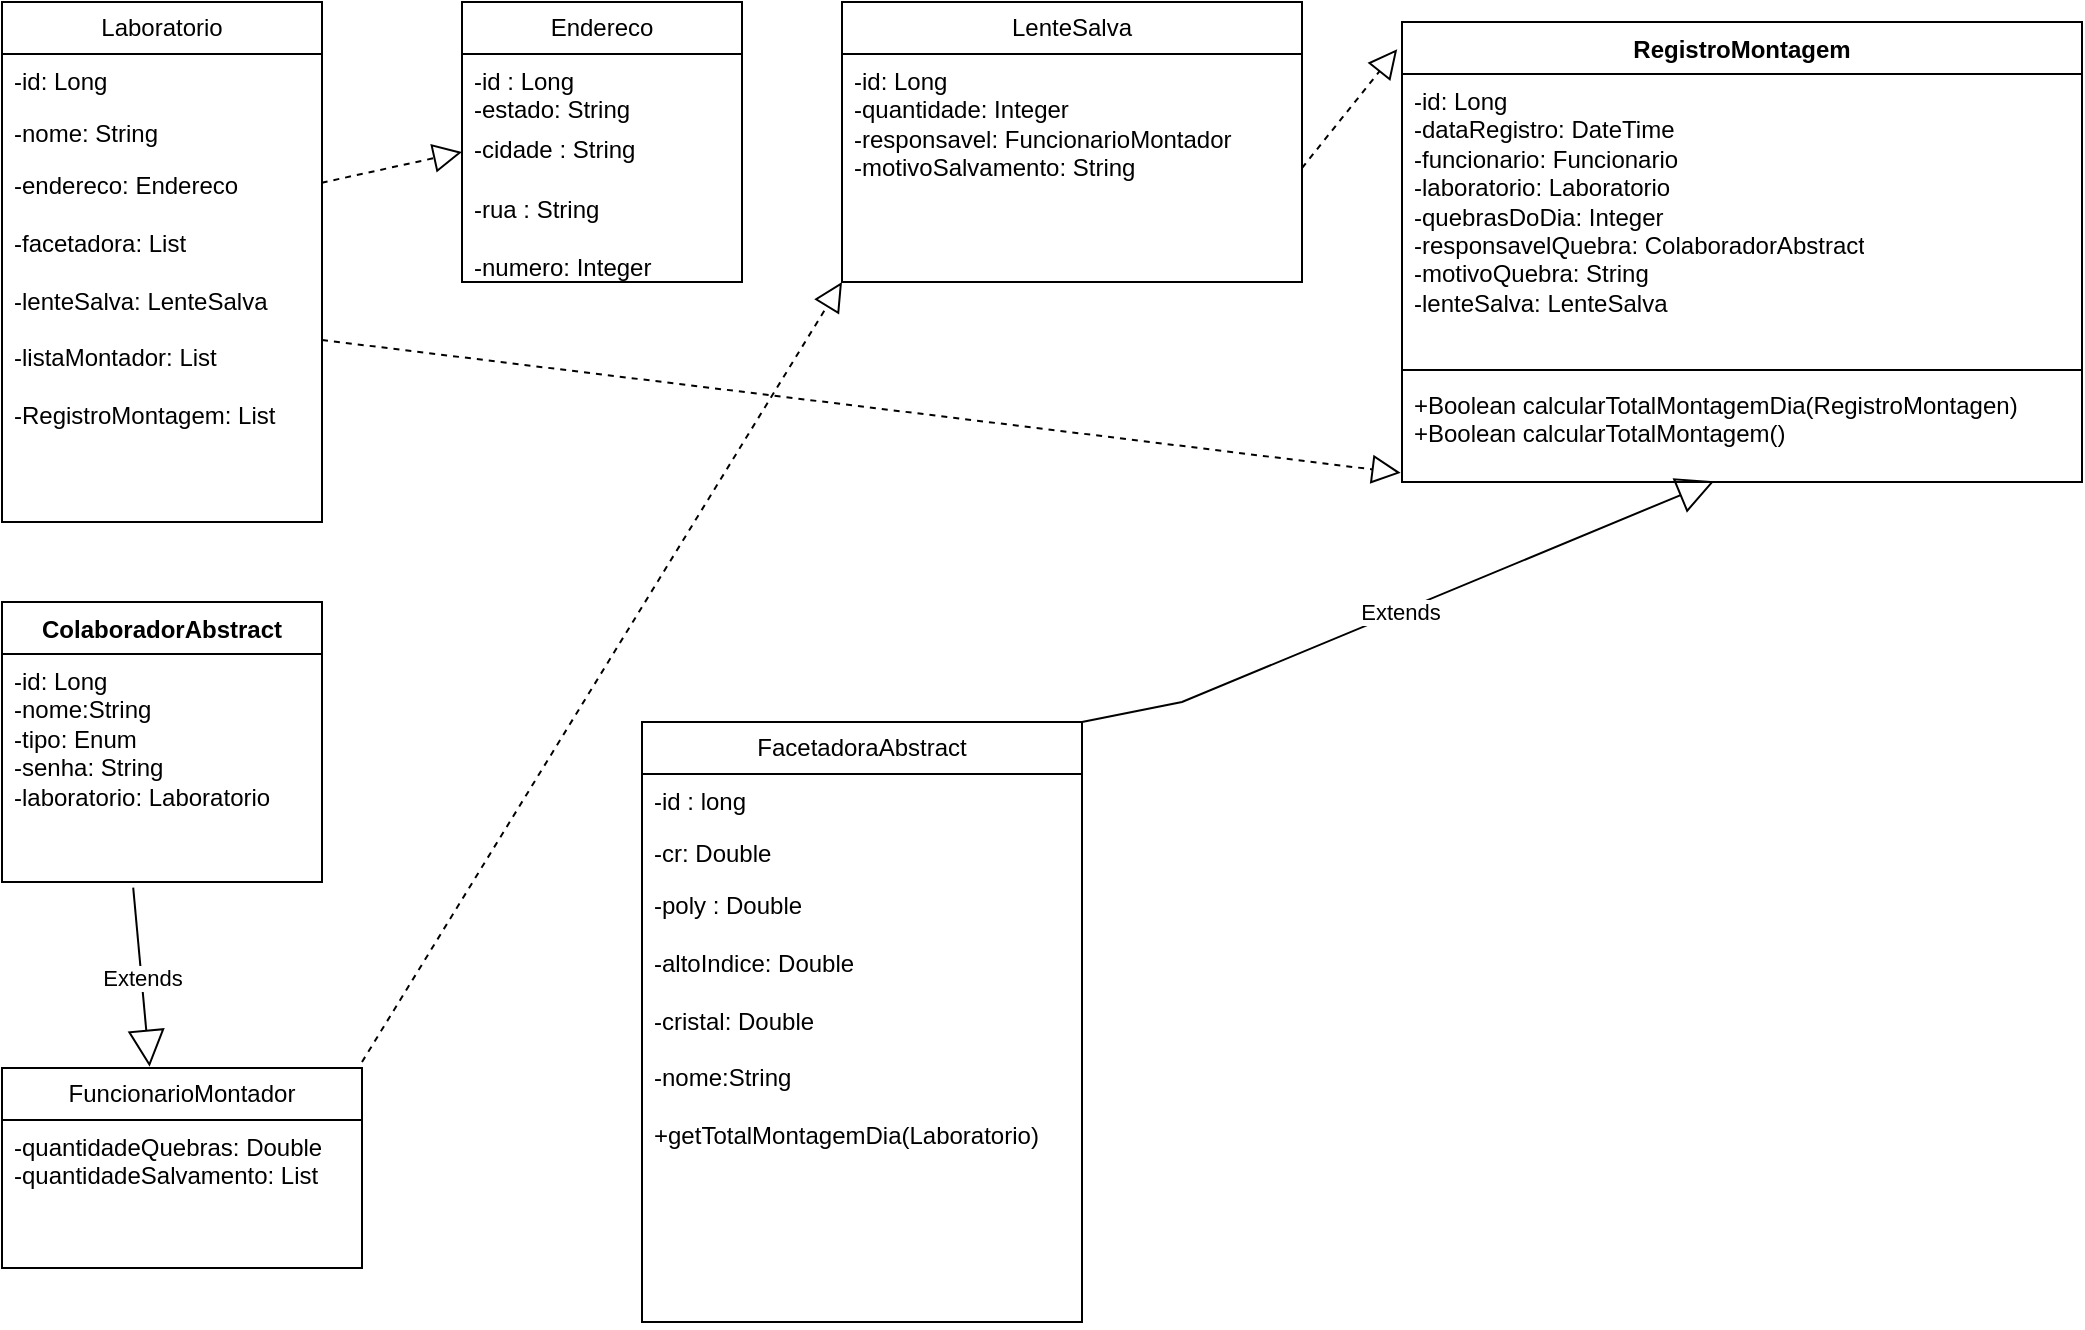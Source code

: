 <mxfile version="24.6.4" type="device">
  <diagram id="M50qrxlyLveBtrqMNztM" name="Página-1">
    <mxGraphModel dx="978" dy="591" grid="1" gridSize="10" guides="1" tooltips="1" connect="1" arrows="1" fold="1" page="1" pageScale="1" pageWidth="827" pageHeight="1169" math="0" shadow="0">
      <root>
        <mxCell id="0" />
        <mxCell id="1" parent="0" />
        <mxCell id="USasIT9jjWZFhcIJ12Hm-1" value="Laboratorio" style="swimlane;fontStyle=0;childLayout=stackLayout;horizontal=1;startSize=26;fillColor=none;horizontalStack=0;resizeParent=1;resizeParentMax=0;resizeLast=0;collapsible=1;marginBottom=0;whiteSpace=wrap;html=1;" vertex="1" parent="1">
          <mxGeometry width="160" height="260" as="geometry" />
        </mxCell>
        <mxCell id="USasIT9jjWZFhcIJ12Hm-2" value="-id: Long" style="text;strokeColor=none;fillColor=none;align=left;verticalAlign=top;spacingLeft=4;spacingRight=4;overflow=hidden;rotatable=0;points=[[0,0.5],[1,0.5]];portConstraint=eastwest;whiteSpace=wrap;html=1;" vertex="1" parent="USasIT9jjWZFhcIJ12Hm-1">
          <mxGeometry y="26" width="160" height="26" as="geometry" />
        </mxCell>
        <mxCell id="USasIT9jjWZFhcIJ12Hm-3" value="-nome: String" style="text;strokeColor=none;fillColor=none;align=left;verticalAlign=top;spacingLeft=4;spacingRight=4;overflow=hidden;rotatable=0;points=[[0,0.5],[1,0.5]];portConstraint=eastwest;whiteSpace=wrap;html=1;" vertex="1" parent="USasIT9jjWZFhcIJ12Hm-1">
          <mxGeometry y="52" width="160" height="26" as="geometry" />
        </mxCell>
        <mxCell id="USasIT9jjWZFhcIJ12Hm-4" value="-endereco: Endereco&lt;div&gt;&lt;br&gt;&lt;/div&gt;&lt;div&gt;-facetadora: List&lt;/div&gt;&lt;div&gt;&lt;br&gt;&lt;/div&gt;&lt;div&gt;-lenteSalva: LenteSalva&lt;/div&gt;&lt;div&gt;&lt;br&gt;&lt;/div&gt;&lt;div&gt;-listaMontador: List&lt;/div&gt;&lt;div&gt;&lt;br&gt;&lt;/div&gt;&lt;div&gt;-RegistroMontagem: List&lt;/div&gt;&lt;div&gt;&lt;br&gt;&lt;/div&gt;" style="text;strokeColor=none;fillColor=none;align=left;verticalAlign=top;spacingLeft=4;spacingRight=4;overflow=hidden;rotatable=0;points=[[0,0.5],[1,0.5]];portConstraint=eastwest;whiteSpace=wrap;html=1;" vertex="1" parent="USasIT9jjWZFhcIJ12Hm-1">
          <mxGeometry y="78" width="160" height="182" as="geometry" />
        </mxCell>
        <mxCell id="USasIT9jjWZFhcIJ12Hm-5" value="Endereco" style="swimlane;fontStyle=0;childLayout=stackLayout;horizontal=1;startSize=26;fillColor=none;horizontalStack=0;resizeParent=1;resizeParentMax=0;resizeLast=0;collapsible=1;marginBottom=0;whiteSpace=wrap;html=1;" vertex="1" parent="1">
          <mxGeometry x="230" width="140" height="140" as="geometry" />
        </mxCell>
        <mxCell id="USasIT9jjWZFhcIJ12Hm-6" value="&lt;div&gt;-id : Long&lt;/div&gt;-estado: String" style="text;strokeColor=none;fillColor=none;align=left;verticalAlign=top;spacingLeft=4;spacingRight=4;overflow=hidden;rotatable=0;points=[[0,0.5],[1,0.5]];portConstraint=eastwest;whiteSpace=wrap;html=1;" vertex="1" parent="USasIT9jjWZFhcIJ12Hm-5">
          <mxGeometry y="26" width="140" height="34" as="geometry" />
        </mxCell>
        <mxCell id="USasIT9jjWZFhcIJ12Hm-7" value="-cidade : String&lt;div&gt;&lt;br&gt;&lt;/div&gt;" style="text;strokeColor=none;fillColor=none;align=left;verticalAlign=top;spacingLeft=4;spacingRight=4;overflow=hidden;rotatable=0;points=[[0,0.5],[1,0.5]];portConstraint=eastwest;whiteSpace=wrap;html=1;" vertex="1" parent="USasIT9jjWZFhcIJ12Hm-5">
          <mxGeometry y="60" width="140" height="30" as="geometry" />
        </mxCell>
        <mxCell id="USasIT9jjWZFhcIJ12Hm-8" value="-rua : String&lt;div&gt;&lt;br&gt;&lt;/div&gt;&lt;div&gt;-numero: Integer&lt;/div&gt;&lt;div&gt;&lt;br&gt;&lt;/div&gt;&lt;div&gt;&lt;br&gt;&lt;div&gt;&lt;br&gt;&lt;div&gt;&lt;br&gt;&lt;/div&gt;&lt;/div&gt;&lt;/div&gt;" style="text;strokeColor=none;fillColor=none;align=left;verticalAlign=top;spacingLeft=4;spacingRight=4;overflow=hidden;rotatable=0;points=[[0,0.5],[1,0.5]];portConstraint=eastwest;whiteSpace=wrap;html=1;" vertex="1" parent="USasIT9jjWZFhcIJ12Hm-5">
          <mxGeometry y="90" width="140" height="50" as="geometry" />
        </mxCell>
        <mxCell id="USasIT9jjWZFhcIJ12Hm-16" value="" style="endArrow=block;dashed=1;endFill=0;endSize=12;html=1;rounded=0;exitX=0.999;exitY=0.068;exitDx=0;exitDy=0;exitPerimeter=0;entryX=0;entryY=0.5;entryDx=0;entryDy=0;" edge="1" parent="1" source="USasIT9jjWZFhcIJ12Hm-4" target="USasIT9jjWZFhcIJ12Hm-7">
          <mxGeometry width="160" relative="1" as="geometry">
            <mxPoint x="250" y="110" as="sourcePoint" />
            <mxPoint x="410" y="110" as="targetPoint" />
          </mxGeometry>
        </mxCell>
        <mxCell id="USasIT9jjWZFhcIJ12Hm-17" value="FacetadoraAbstract" style="swimlane;fontStyle=0;childLayout=stackLayout;horizontal=1;startSize=26;fillColor=none;horizontalStack=0;resizeParent=1;resizeParentMax=0;resizeLast=0;collapsible=1;marginBottom=0;whiteSpace=wrap;html=1;" vertex="1" parent="1">
          <mxGeometry x="320" y="360" width="220" height="300" as="geometry" />
        </mxCell>
        <mxCell id="USasIT9jjWZFhcIJ12Hm-18" value="-id : long" style="text;strokeColor=none;fillColor=none;align=left;verticalAlign=top;spacingLeft=4;spacingRight=4;overflow=hidden;rotatable=0;points=[[0,0.5],[1,0.5]];portConstraint=eastwest;whiteSpace=wrap;html=1;" vertex="1" parent="USasIT9jjWZFhcIJ12Hm-17">
          <mxGeometry y="26" width="220" height="26" as="geometry" />
        </mxCell>
        <mxCell id="USasIT9jjWZFhcIJ12Hm-19" value="-cr: Double" style="text;strokeColor=none;fillColor=none;align=left;verticalAlign=top;spacingLeft=4;spacingRight=4;overflow=hidden;rotatable=0;points=[[0,0.5],[1,0.5]];portConstraint=eastwest;whiteSpace=wrap;html=1;" vertex="1" parent="USasIT9jjWZFhcIJ12Hm-17">
          <mxGeometry y="52" width="220" height="26" as="geometry" />
        </mxCell>
        <mxCell id="USasIT9jjWZFhcIJ12Hm-20" value="-poly : Double&lt;div&gt;&lt;br&gt;&lt;/div&gt;&lt;div&gt;-altoIndice: Double&lt;/div&gt;&lt;div&gt;&lt;br&gt;&lt;/div&gt;&lt;div&gt;-cristal: Double&lt;/div&gt;&lt;div&gt;&lt;br&gt;&lt;/div&gt;&lt;div&gt;-nome:String&lt;/div&gt;&lt;div&gt;&lt;br&gt;&lt;/div&gt;&lt;div&gt;+getTotalMontagemDia(Laboratorio)&lt;/div&gt;" style="text;strokeColor=none;fillColor=none;align=left;verticalAlign=top;spacingLeft=4;spacingRight=4;overflow=hidden;rotatable=0;points=[[0,0.5],[1,0.5]];portConstraint=eastwest;whiteSpace=wrap;html=1;" vertex="1" parent="USasIT9jjWZFhcIJ12Hm-17">
          <mxGeometry y="78" width="220" height="222" as="geometry" />
        </mxCell>
        <mxCell id="USasIT9jjWZFhcIJ12Hm-30" value="RegistroMontagem" style="swimlane;fontStyle=1;align=center;verticalAlign=top;childLayout=stackLayout;horizontal=1;startSize=26;horizontalStack=0;resizeParent=1;resizeParentMax=0;resizeLast=0;collapsible=1;marginBottom=0;whiteSpace=wrap;html=1;" vertex="1" parent="1">
          <mxGeometry x="700" y="10" width="340" height="230" as="geometry" />
        </mxCell>
        <mxCell id="USasIT9jjWZFhcIJ12Hm-31" value="&lt;div&gt;-id: Long&lt;/div&gt;&lt;div&gt;-dataRegistro: DateTime&lt;/div&gt;&lt;div&gt;-funcionario: Funcionario&lt;/div&gt;&lt;div&gt;-&lt;span style=&quot;background-color: initial;&quot;&gt;laboratorio: Laboratorio&lt;/span&gt;&lt;/div&gt;&lt;div&gt;&lt;span style=&quot;background-color: initial;&quot;&gt;-quebrasDoDia: Integer&lt;/span&gt;&lt;/div&gt;&lt;div&gt;&lt;span style=&quot;background-color: initial;&quot;&gt;-responsavelQuebra: ColaboradorAbstract&lt;/span&gt;&lt;/div&gt;&lt;div&gt;&lt;span style=&quot;background-color: initial;&quot;&gt;-motivoQuebra: String&lt;/span&gt;&lt;/div&gt;&lt;div&gt;-lenteSalva: LenteSalva&lt;/div&gt;&lt;div&gt;&lt;br&gt;&lt;/div&gt;&lt;div&gt;&lt;br&gt;&lt;/div&gt;&lt;div&gt;&lt;br&gt;&lt;/div&gt;&lt;div&gt;&lt;br&gt;&lt;/div&gt;" style="text;strokeColor=none;fillColor=none;align=left;verticalAlign=top;spacingLeft=4;spacingRight=4;overflow=hidden;rotatable=0;points=[[0,0.5],[1,0.5]];portConstraint=eastwest;whiteSpace=wrap;html=1;" vertex="1" parent="USasIT9jjWZFhcIJ12Hm-30">
          <mxGeometry y="26" width="340" height="144" as="geometry" />
        </mxCell>
        <mxCell id="USasIT9jjWZFhcIJ12Hm-32" value="" style="line;strokeWidth=1;fillColor=none;align=left;verticalAlign=middle;spacingTop=-1;spacingLeft=3;spacingRight=3;rotatable=0;labelPosition=right;points=[];portConstraint=eastwest;strokeColor=inherit;" vertex="1" parent="USasIT9jjWZFhcIJ12Hm-30">
          <mxGeometry y="170" width="340" height="8" as="geometry" />
        </mxCell>
        <mxCell id="USasIT9jjWZFhcIJ12Hm-33" value="+Boolean calcularTotalMontagemDia(RegistroMontagen)&lt;div&gt;+Boolean calcularTotalMontagem()&lt;/div&gt;" style="text;strokeColor=none;fillColor=none;align=left;verticalAlign=top;spacingLeft=4;spacingRight=4;overflow=hidden;rotatable=0;points=[[0,0.5],[1,0.5]];portConstraint=eastwest;whiteSpace=wrap;html=1;" vertex="1" parent="USasIT9jjWZFhcIJ12Hm-30">
          <mxGeometry y="178" width="340" height="52" as="geometry" />
        </mxCell>
        <mxCell id="USasIT9jjWZFhcIJ12Hm-35" value="Extends" style="endArrow=block;endSize=16;endFill=0;html=1;rounded=0;exitX=1;exitY=0;exitDx=0;exitDy=0;entryX=0.459;entryY=0.992;entryDx=0;entryDy=0;entryPerimeter=0;" edge="1" parent="1" source="USasIT9jjWZFhcIJ12Hm-17" target="USasIT9jjWZFhcIJ12Hm-33">
          <mxGeometry width="160" relative="1" as="geometry">
            <mxPoint x="390" y="180" as="sourcePoint" />
            <mxPoint x="550" y="180" as="targetPoint" />
            <Array as="points">
              <mxPoint x="590" y="350" />
            </Array>
          </mxGeometry>
        </mxCell>
        <mxCell id="USasIT9jjWZFhcIJ12Hm-36" value="" style="endArrow=block;dashed=1;endFill=0;endSize=12;html=1;rounded=0;exitX=1;exitY=0.5;exitDx=0;exitDy=0;entryX=-0.002;entryY=0.912;entryDx=0;entryDy=0;entryPerimeter=0;" edge="1" parent="1" source="USasIT9jjWZFhcIJ12Hm-4" target="USasIT9jjWZFhcIJ12Hm-33">
          <mxGeometry width="160" relative="1" as="geometry">
            <mxPoint x="400" y="140" as="sourcePoint" />
            <mxPoint x="560" y="140" as="targetPoint" />
          </mxGeometry>
        </mxCell>
        <mxCell id="USasIT9jjWZFhcIJ12Hm-37" value="ColaboradorAbstract" style="swimlane;fontStyle=1;align=center;verticalAlign=top;childLayout=stackLayout;horizontal=1;startSize=26;horizontalStack=0;resizeParent=1;resizeParentMax=0;resizeLast=0;collapsible=1;marginBottom=0;whiteSpace=wrap;html=1;" vertex="1" parent="1">
          <mxGeometry y="300" width="160" height="140" as="geometry" />
        </mxCell>
        <mxCell id="USasIT9jjWZFhcIJ12Hm-38" value="-id: Long&lt;div&gt;-nome:String&lt;/div&gt;&lt;div&gt;-tipo: Enum&lt;/div&gt;&lt;div&gt;-senha: String&lt;/div&gt;&lt;div&gt;-laboratorio: Laboratorio&lt;/div&gt;" style="text;strokeColor=none;fillColor=none;align=left;verticalAlign=top;spacingLeft=4;spacingRight=4;overflow=hidden;rotatable=0;points=[[0,0.5],[1,0.5]];portConstraint=eastwest;whiteSpace=wrap;html=1;" vertex="1" parent="USasIT9jjWZFhcIJ12Hm-37">
          <mxGeometry y="26" width="160" height="114" as="geometry" />
        </mxCell>
        <mxCell id="USasIT9jjWZFhcIJ12Hm-41" value="FuncionarioMontador" style="swimlane;fontStyle=0;childLayout=stackLayout;horizontal=1;startSize=26;fillColor=none;horizontalStack=0;resizeParent=1;resizeParentMax=0;resizeLast=0;collapsible=1;marginBottom=0;whiteSpace=wrap;html=1;" vertex="1" parent="1">
          <mxGeometry y="533" width="180" height="100" as="geometry" />
        </mxCell>
        <mxCell id="USasIT9jjWZFhcIJ12Hm-42" value="-quantidadeQuebras: Double&lt;div&gt;-quantidadeSalvamento: List&lt;/div&gt;" style="text;strokeColor=none;fillColor=none;align=left;verticalAlign=top;spacingLeft=4;spacingRight=4;overflow=hidden;rotatable=0;points=[[0,0.5],[1,0.5]];portConstraint=eastwest;whiteSpace=wrap;html=1;" vertex="1" parent="USasIT9jjWZFhcIJ12Hm-41">
          <mxGeometry y="26" width="180" height="74" as="geometry" />
        </mxCell>
        <mxCell id="USasIT9jjWZFhcIJ12Hm-45" value="Extends" style="endArrow=block;endSize=16;endFill=0;html=1;rounded=0;exitX=0.41;exitY=1.025;exitDx=0;exitDy=0;exitPerimeter=0;entryX=0.41;entryY=-0.006;entryDx=0;entryDy=0;entryPerimeter=0;" edge="1" parent="1" source="USasIT9jjWZFhcIJ12Hm-38" target="USasIT9jjWZFhcIJ12Hm-41">
          <mxGeometry width="160" relative="1" as="geometry">
            <mxPoint x="140" y="580" as="sourcePoint" />
            <mxPoint x="300" y="580" as="targetPoint" />
          </mxGeometry>
        </mxCell>
        <mxCell id="USasIT9jjWZFhcIJ12Hm-46" value="LenteSalva" style="swimlane;fontStyle=0;childLayout=stackLayout;horizontal=1;startSize=26;fillColor=none;horizontalStack=0;resizeParent=1;resizeParentMax=0;resizeLast=0;collapsible=1;marginBottom=0;whiteSpace=wrap;html=1;" vertex="1" parent="1">
          <mxGeometry x="420" width="230" height="140" as="geometry" />
        </mxCell>
        <mxCell id="USasIT9jjWZFhcIJ12Hm-48" value="-id: Long&lt;div&gt;-quantidade: Integer&lt;/div&gt;&lt;div&gt;-responsavel: FuncionarioMontador&lt;/div&gt;&lt;div&gt;-motivoSalvamento: String&lt;/div&gt;" style="text;strokeColor=none;fillColor=none;align=left;verticalAlign=top;spacingLeft=4;spacingRight=4;overflow=hidden;rotatable=0;points=[[0,0.5],[1,0.5]];portConstraint=eastwest;whiteSpace=wrap;html=1;" vertex="1" parent="USasIT9jjWZFhcIJ12Hm-46">
          <mxGeometry y="26" width="230" height="114" as="geometry" />
        </mxCell>
        <mxCell id="USasIT9jjWZFhcIJ12Hm-50" value="" style="endArrow=block;dashed=1;endFill=0;endSize=12;html=1;rounded=0;entryX=0;entryY=1;entryDx=0;entryDy=0;entryPerimeter=0;" edge="1" parent="1" target="USasIT9jjWZFhcIJ12Hm-48">
          <mxGeometry width="160" relative="1" as="geometry">
            <mxPoint x="180" y="530" as="sourcePoint" />
            <mxPoint x="360" y="200" as="targetPoint" />
          </mxGeometry>
        </mxCell>
        <mxCell id="USasIT9jjWZFhcIJ12Hm-51" value="" style="endArrow=block;dashed=1;endFill=0;endSize=12;html=1;rounded=0;exitX=1;exitY=0.5;exitDx=0;exitDy=0;entryX=-0.007;entryY=0.059;entryDx=0;entryDy=0;entryPerimeter=0;" edge="1" parent="1" source="USasIT9jjWZFhcIJ12Hm-48" target="USasIT9jjWZFhcIJ12Hm-30">
          <mxGeometry width="160" relative="1" as="geometry">
            <mxPoint x="640" y="200" as="sourcePoint" />
            <mxPoint x="800" y="200" as="targetPoint" />
          </mxGeometry>
        </mxCell>
      </root>
    </mxGraphModel>
  </diagram>
</mxfile>
